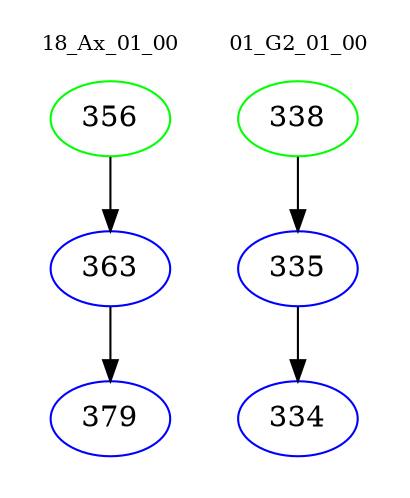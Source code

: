 digraph{
subgraph cluster_0 {
color = white
label = "18_Ax_01_00";
fontsize=10;
T0_356 [label="356", color="green"]
T0_356 -> T0_363 [color="black"]
T0_363 [label="363", color="blue"]
T0_363 -> T0_379 [color="black"]
T0_379 [label="379", color="blue"]
}
subgraph cluster_1 {
color = white
label = "01_G2_01_00";
fontsize=10;
T1_338 [label="338", color="green"]
T1_338 -> T1_335 [color="black"]
T1_335 [label="335", color="blue"]
T1_335 -> T1_334 [color="black"]
T1_334 [label="334", color="blue"]
}
}

